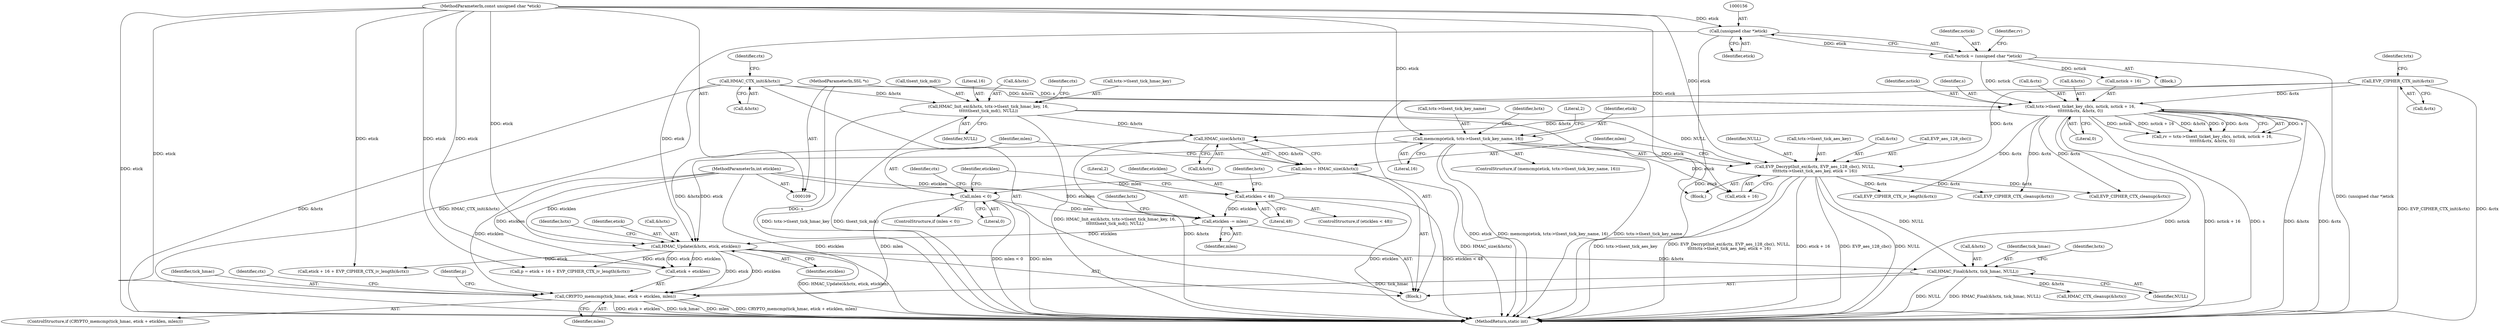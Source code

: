 digraph "0_openssl_7fd4ce6a997be5f5c9e744ac527725c2850de203@API" {
"1000256" [label="(Call,CRYPTO_memcmp(tick_hmac, etick + eticklen, mlen))"];
"1000247" [label="(Call,HMAC_Final(&hctx, tick_hmac, NULL))"];
"1000242" [label="(Call,HMAC_Update(&hctx, etick, eticklen))"];
"1000225" [label="(Call,HMAC_size(&hctx))"];
"1000161" [label="(Call,tctx->tlsext_ticket_key_cb(s, nctick, nctick + 16,\n\t\t\t\t\t\t\t&ctx, &hctx, 0))"];
"1000110" [label="(MethodParameterIn,SSL *s)"];
"1000153" [label="(Call,*nctick = (unsigned char *)etick)"];
"1000155" [label="(Call,(unsigned char *)etick)"];
"1000111" [label="(MethodParameterIn,const unsigned char *etick)"];
"1000144" [label="(Call,EVP_CIPHER_CTX_init(&ctx))"];
"1000141" [label="(Call,HMAC_CTX_init(&hctx))"];
"1000203" [label="(Call,HMAC_Init_ex(&hctx, tctx->tlsext_tick_hmac_key, 16,\n\t\t\t\t\ttlsext_tick_md(), NULL))"];
"1000195" [label="(Call,memcmp(etick, tctx->tlsext_tick_key_name, 16))"];
"1000239" [label="(Call,eticklen -= mlen)"];
"1000229" [label="(Call,mlen < 0)"];
"1000223" [label="(Call,mlen = HMAC_size(&hctx))"];
"1000136" [label="(Call,eticklen < 48)"];
"1000112" [label="(MethodParameterIn,int eticklen)"];
"1000212" [label="(Call,EVP_DecryptInit_ex(&ctx, EVP_aes_128_cbc(), NULL,\n\t\t\t\ttctx->tlsext_tick_aes_key, etick + 16))"];
"1000249" [label="(Identifier,hctx)"];
"1000146" [label="(Identifier,ctx)"];
"1000242" [label="(Call,HMAC_Update(&hctx, etick, eticklen))"];
"1000145" [label="(Call,&ctx)"];
"1000193" [label="(Block,)"];
"1000265" [label="(Identifier,ctx)"];
"1000258" [label="(Call,etick + eticklen)"];
"1000163" [label="(Identifier,nctick)"];
"1000116" [label="(Block,)"];
"1000194" [label="(ControlStructure,if (memcmp(etick, tctx->tlsext_tick_key_name, 16)))"];
"1000159" [label="(Call,rv = tctx->tlsext_ticket_key_cb(s, nctick, nctick + 16,\n\t\t\t\t\t\t\t&ctx, &hctx, 0))"];
"1000255" [label="(ControlStructure,if (CRYPTO_memcmp(tick_hmac, etick + eticklen, mlen)))"];
"1000225" [label="(Call,HMAC_size(&hctx))"];
"1000263" [label="(Call,EVP_CIPHER_CTX_cleanup(&ctx))"];
"1000254" [label="(Identifier,hctx)"];
"1000112" [label="(MethodParameterIn,int eticklen)"];
"1000213" [label="(Call,&ctx)"];
"1000251" [label="(Identifier,NULL)"];
"1000215" [label="(Call,EVP_aes_128_cbc())"];
"1000205" [label="(Identifier,hctx)"];
"1000202" [label="(Literal,2)"];
"1000154" [label="(Identifier,nctick)"];
"1000256" [label="(Call,CRYPTO_memcmp(tick_hmac, etick + eticklen, mlen))"];
"1000240" [label="(Identifier,eticklen)"];
"1000212" [label="(Call,EVP_DecryptInit_ex(&ctx, EVP_aes_128_cbc(), NULL,\n\t\t\t\ttctx->tlsext_tick_aes_key, etick + 16))"];
"1000206" [label="(Call,tctx->tlsext_tick_hmac_key)"];
"1000164" [label="(Call,nctick + 16)"];
"1000245" [label="(Identifier,etick)"];
"1000269" [label="(Identifier,p)"];
"1000226" [label="(Call,&hctx)"];
"1000261" [label="(Identifier,mlen)"];
"1000230" [label="(Identifier,mlen)"];
"1000359" [label="(MethodReturn,static int)"];
"1000138" [label="(Literal,48)"];
"1000252" [label="(Call,HMAC_CTX_cleanup(&hctx))"];
"1000196" [label="(Identifier,etick)"];
"1000229" [label="(Call,mlen < 0)"];
"1000223" [label="(Call,mlen = HMAC_size(&hctx))"];
"1000157" [label="(Identifier,etick)"];
"1000211" [label="(Identifier,NULL)"];
"1000153" [label="(Call,*nctick = (unsigned char *)etick)"];
"1000110" [label="(MethodParameterIn,SSL *s)"];
"1000210" [label="(Call,tlsext_tick_md())"];
"1000270" [label="(Call,etick + 16 + EVP_CIPHER_CTX_iv_length(&ctx))"];
"1000241" [label="(Identifier,mlen)"];
"1000140" [label="(Literal,2)"];
"1000209" [label="(Literal,16)"];
"1000235" [label="(Identifier,ctx)"];
"1000161" [label="(Call,tctx->tlsext_ticket_key_cb(s, nctick, nctick + 16,\n\t\t\t\t\t\t\t&ctx, &hctx, 0))"];
"1000257" [label="(Identifier,tick_hmac)"];
"1000137" [label="(Identifier,eticklen)"];
"1000155" [label="(Call,(unsigned char *)etick)"];
"1000247" [label="(Call,HMAC_Final(&hctx, tick_hmac, NULL))"];
"1000204" [label="(Call,&hctx)"];
"1000144" [label="(Call,EVP_CIPHER_CTX_init(&ctx))"];
"1000162" [label="(Identifier,s)"];
"1000136" [label="(Call,eticklen < 48)"];
"1000143" [label="(Identifier,hctx)"];
"1000167" [label="(Call,&ctx)"];
"1000111" [label="(MethodParameterIn,const unsigned char *etick)"];
"1000214" [label="(Identifier,ctx)"];
"1000195" [label="(Call,memcmp(etick, tctx->tlsext_tick_key_name, 16))"];
"1000274" [label="(Call,EVP_CIPHER_CTX_iv_length(&ctx))"];
"1000171" [label="(Literal,0)"];
"1000246" [label="(Identifier,eticklen)"];
"1000149" [label="(Identifier,tctx)"];
"1000239" [label="(Call,eticklen -= mlen)"];
"1000151" [label="(Block,)"];
"1000216" [label="(Identifier,NULL)"];
"1000141" [label="(Call,HMAC_CTX_init(&hctx))"];
"1000160" [label="(Identifier,rv)"];
"1000228" [label="(ControlStructure,if (mlen < 0))"];
"1000268" [label="(Call,p = etick + 16 + EVP_CIPHER_CTX_iv_length(&ctx))"];
"1000203" [label="(Call,HMAC_Init_ex(&hctx, tctx->tlsext_tick_hmac_key, 16,\n\t\t\t\t\ttlsext_tick_md(), NULL))"];
"1000142" [label="(Call,&hctx)"];
"1000224" [label="(Identifier,mlen)"];
"1000233" [label="(Call,EVP_CIPHER_CTX_cleanup(&ctx))"];
"1000244" [label="(Identifier,hctx)"];
"1000197" [label="(Call,tctx->tlsext_tick_key_name)"];
"1000248" [label="(Call,&hctx)"];
"1000250" [label="(Identifier,tick_hmac)"];
"1000243" [label="(Call,&hctx)"];
"1000135" [label="(ControlStructure,if (eticklen < 48))"];
"1000220" [label="(Call,etick + 16)"];
"1000169" [label="(Call,&hctx)"];
"1000231" [label="(Literal,0)"];
"1000200" [label="(Literal,16)"];
"1000217" [label="(Call,tctx->tlsext_tick_aes_key)"];
"1000256" -> "1000255"  [label="AST: "];
"1000256" -> "1000261"  [label="CFG: "];
"1000257" -> "1000256"  [label="AST: "];
"1000258" -> "1000256"  [label="AST: "];
"1000261" -> "1000256"  [label="AST: "];
"1000265" -> "1000256"  [label="CFG: "];
"1000269" -> "1000256"  [label="CFG: "];
"1000256" -> "1000359"  [label="DDG: etick + eticklen"];
"1000256" -> "1000359"  [label="DDG: tick_hmac"];
"1000256" -> "1000359"  [label="DDG: mlen"];
"1000256" -> "1000359"  [label="DDG: CRYPTO_memcmp(tick_hmac, etick + eticklen, mlen)"];
"1000247" -> "1000256"  [label="DDG: tick_hmac"];
"1000242" -> "1000256"  [label="DDG: etick"];
"1000242" -> "1000256"  [label="DDG: eticklen"];
"1000111" -> "1000256"  [label="DDG: etick"];
"1000112" -> "1000256"  [label="DDG: eticklen"];
"1000229" -> "1000256"  [label="DDG: mlen"];
"1000247" -> "1000116"  [label="AST: "];
"1000247" -> "1000251"  [label="CFG: "];
"1000248" -> "1000247"  [label="AST: "];
"1000250" -> "1000247"  [label="AST: "];
"1000251" -> "1000247"  [label="AST: "];
"1000254" -> "1000247"  [label="CFG: "];
"1000247" -> "1000359"  [label="DDG: NULL"];
"1000247" -> "1000359"  [label="DDG: HMAC_Final(&hctx, tick_hmac, NULL)"];
"1000242" -> "1000247"  [label="DDG: &hctx"];
"1000212" -> "1000247"  [label="DDG: NULL"];
"1000247" -> "1000252"  [label="DDG: &hctx"];
"1000242" -> "1000116"  [label="AST: "];
"1000242" -> "1000246"  [label="CFG: "];
"1000243" -> "1000242"  [label="AST: "];
"1000245" -> "1000242"  [label="AST: "];
"1000246" -> "1000242"  [label="AST: "];
"1000249" -> "1000242"  [label="CFG: "];
"1000242" -> "1000359"  [label="DDG: HMAC_Update(&hctx, etick, eticklen)"];
"1000225" -> "1000242"  [label="DDG: &hctx"];
"1000155" -> "1000242"  [label="DDG: etick"];
"1000111" -> "1000242"  [label="DDG: etick"];
"1000195" -> "1000242"  [label="DDG: etick"];
"1000239" -> "1000242"  [label="DDG: eticklen"];
"1000112" -> "1000242"  [label="DDG: eticklen"];
"1000242" -> "1000258"  [label="DDG: etick"];
"1000242" -> "1000258"  [label="DDG: eticklen"];
"1000242" -> "1000268"  [label="DDG: etick"];
"1000242" -> "1000270"  [label="DDG: etick"];
"1000225" -> "1000223"  [label="AST: "];
"1000225" -> "1000226"  [label="CFG: "];
"1000226" -> "1000225"  [label="AST: "];
"1000223" -> "1000225"  [label="CFG: "];
"1000225" -> "1000359"  [label="DDG: &hctx"];
"1000225" -> "1000223"  [label="DDG: &hctx"];
"1000161" -> "1000225"  [label="DDG: &hctx"];
"1000203" -> "1000225"  [label="DDG: &hctx"];
"1000161" -> "1000159"  [label="AST: "];
"1000161" -> "1000171"  [label="CFG: "];
"1000162" -> "1000161"  [label="AST: "];
"1000163" -> "1000161"  [label="AST: "];
"1000164" -> "1000161"  [label="AST: "];
"1000167" -> "1000161"  [label="AST: "];
"1000169" -> "1000161"  [label="AST: "];
"1000171" -> "1000161"  [label="AST: "];
"1000159" -> "1000161"  [label="CFG: "];
"1000161" -> "1000359"  [label="DDG: nctick + 16"];
"1000161" -> "1000359"  [label="DDG: &hctx"];
"1000161" -> "1000359"  [label="DDG: &ctx"];
"1000161" -> "1000359"  [label="DDG: nctick"];
"1000161" -> "1000359"  [label="DDG: s"];
"1000161" -> "1000159"  [label="DDG: s"];
"1000161" -> "1000159"  [label="DDG: nctick"];
"1000161" -> "1000159"  [label="DDG: nctick + 16"];
"1000161" -> "1000159"  [label="DDG: &hctx"];
"1000161" -> "1000159"  [label="DDG: 0"];
"1000161" -> "1000159"  [label="DDG: &ctx"];
"1000110" -> "1000161"  [label="DDG: s"];
"1000153" -> "1000161"  [label="DDG: nctick"];
"1000144" -> "1000161"  [label="DDG: &ctx"];
"1000141" -> "1000161"  [label="DDG: &hctx"];
"1000161" -> "1000233"  [label="DDG: &ctx"];
"1000161" -> "1000263"  [label="DDG: &ctx"];
"1000161" -> "1000274"  [label="DDG: &ctx"];
"1000110" -> "1000109"  [label="AST: "];
"1000110" -> "1000359"  [label="DDG: s"];
"1000153" -> "1000151"  [label="AST: "];
"1000153" -> "1000155"  [label="CFG: "];
"1000154" -> "1000153"  [label="AST: "];
"1000155" -> "1000153"  [label="AST: "];
"1000160" -> "1000153"  [label="CFG: "];
"1000153" -> "1000359"  [label="DDG: (unsigned char *)etick"];
"1000155" -> "1000153"  [label="DDG: etick"];
"1000153" -> "1000164"  [label="DDG: nctick"];
"1000155" -> "1000157"  [label="CFG: "];
"1000156" -> "1000155"  [label="AST: "];
"1000157" -> "1000155"  [label="AST: "];
"1000155" -> "1000359"  [label="DDG: etick"];
"1000111" -> "1000155"  [label="DDG: etick"];
"1000111" -> "1000109"  [label="AST: "];
"1000111" -> "1000359"  [label="DDG: etick"];
"1000111" -> "1000195"  [label="DDG: etick"];
"1000111" -> "1000212"  [label="DDG: etick"];
"1000111" -> "1000220"  [label="DDG: etick"];
"1000111" -> "1000258"  [label="DDG: etick"];
"1000111" -> "1000268"  [label="DDG: etick"];
"1000111" -> "1000270"  [label="DDG: etick"];
"1000144" -> "1000116"  [label="AST: "];
"1000144" -> "1000145"  [label="CFG: "];
"1000145" -> "1000144"  [label="AST: "];
"1000149" -> "1000144"  [label="CFG: "];
"1000144" -> "1000359"  [label="DDG: EVP_CIPHER_CTX_init(&ctx)"];
"1000144" -> "1000359"  [label="DDG: &ctx"];
"1000144" -> "1000212"  [label="DDG: &ctx"];
"1000141" -> "1000116"  [label="AST: "];
"1000141" -> "1000142"  [label="CFG: "];
"1000142" -> "1000141"  [label="AST: "];
"1000146" -> "1000141"  [label="CFG: "];
"1000141" -> "1000359"  [label="DDG: &hctx"];
"1000141" -> "1000359"  [label="DDG: HMAC_CTX_init(&hctx)"];
"1000141" -> "1000203"  [label="DDG: &hctx"];
"1000203" -> "1000193"  [label="AST: "];
"1000203" -> "1000211"  [label="CFG: "];
"1000204" -> "1000203"  [label="AST: "];
"1000206" -> "1000203"  [label="AST: "];
"1000209" -> "1000203"  [label="AST: "];
"1000210" -> "1000203"  [label="AST: "];
"1000211" -> "1000203"  [label="AST: "];
"1000214" -> "1000203"  [label="CFG: "];
"1000203" -> "1000359"  [label="DDG: tlsext_tick_md()"];
"1000203" -> "1000359"  [label="DDG: tctx->tlsext_tick_hmac_key"];
"1000203" -> "1000359"  [label="DDG: HMAC_Init_ex(&hctx, tctx->tlsext_tick_hmac_key, 16,\n\t\t\t\t\ttlsext_tick_md(), NULL)"];
"1000203" -> "1000212"  [label="DDG: NULL"];
"1000195" -> "1000194"  [label="AST: "];
"1000195" -> "1000200"  [label="CFG: "];
"1000196" -> "1000195"  [label="AST: "];
"1000197" -> "1000195"  [label="AST: "];
"1000200" -> "1000195"  [label="AST: "];
"1000202" -> "1000195"  [label="CFG: "];
"1000205" -> "1000195"  [label="CFG: "];
"1000195" -> "1000359"  [label="DDG: memcmp(etick, tctx->tlsext_tick_key_name, 16)"];
"1000195" -> "1000359"  [label="DDG: tctx->tlsext_tick_key_name"];
"1000195" -> "1000359"  [label="DDG: etick"];
"1000195" -> "1000212"  [label="DDG: etick"];
"1000195" -> "1000220"  [label="DDG: etick"];
"1000239" -> "1000116"  [label="AST: "];
"1000239" -> "1000241"  [label="CFG: "];
"1000240" -> "1000239"  [label="AST: "];
"1000241" -> "1000239"  [label="AST: "];
"1000244" -> "1000239"  [label="CFG: "];
"1000229" -> "1000239"  [label="DDG: mlen"];
"1000136" -> "1000239"  [label="DDG: eticklen"];
"1000112" -> "1000239"  [label="DDG: eticklen"];
"1000229" -> "1000228"  [label="AST: "];
"1000229" -> "1000231"  [label="CFG: "];
"1000230" -> "1000229"  [label="AST: "];
"1000231" -> "1000229"  [label="AST: "];
"1000235" -> "1000229"  [label="CFG: "];
"1000240" -> "1000229"  [label="CFG: "];
"1000229" -> "1000359"  [label="DDG: mlen < 0"];
"1000229" -> "1000359"  [label="DDG: mlen"];
"1000223" -> "1000229"  [label="DDG: mlen"];
"1000223" -> "1000116"  [label="AST: "];
"1000224" -> "1000223"  [label="AST: "];
"1000230" -> "1000223"  [label="CFG: "];
"1000223" -> "1000359"  [label="DDG: HMAC_size(&hctx)"];
"1000136" -> "1000135"  [label="AST: "];
"1000136" -> "1000138"  [label="CFG: "];
"1000137" -> "1000136"  [label="AST: "];
"1000138" -> "1000136"  [label="AST: "];
"1000140" -> "1000136"  [label="CFG: "];
"1000143" -> "1000136"  [label="CFG: "];
"1000136" -> "1000359"  [label="DDG: eticklen < 48"];
"1000136" -> "1000359"  [label="DDG: eticklen"];
"1000112" -> "1000136"  [label="DDG: eticklen"];
"1000112" -> "1000109"  [label="AST: "];
"1000112" -> "1000359"  [label="DDG: eticklen"];
"1000112" -> "1000258"  [label="DDG: eticklen"];
"1000212" -> "1000193"  [label="AST: "];
"1000212" -> "1000220"  [label="CFG: "];
"1000213" -> "1000212"  [label="AST: "];
"1000215" -> "1000212"  [label="AST: "];
"1000216" -> "1000212"  [label="AST: "];
"1000217" -> "1000212"  [label="AST: "];
"1000220" -> "1000212"  [label="AST: "];
"1000224" -> "1000212"  [label="CFG: "];
"1000212" -> "1000359"  [label="DDG: NULL"];
"1000212" -> "1000359"  [label="DDG: tctx->tlsext_tick_aes_key"];
"1000212" -> "1000359"  [label="DDG: EVP_DecryptInit_ex(&ctx, EVP_aes_128_cbc(), NULL,\n\t\t\t\ttctx->tlsext_tick_aes_key, etick + 16)"];
"1000212" -> "1000359"  [label="DDG: etick + 16"];
"1000212" -> "1000359"  [label="DDG: EVP_aes_128_cbc()"];
"1000212" -> "1000233"  [label="DDG: &ctx"];
"1000212" -> "1000263"  [label="DDG: &ctx"];
"1000212" -> "1000274"  [label="DDG: &ctx"];
}
